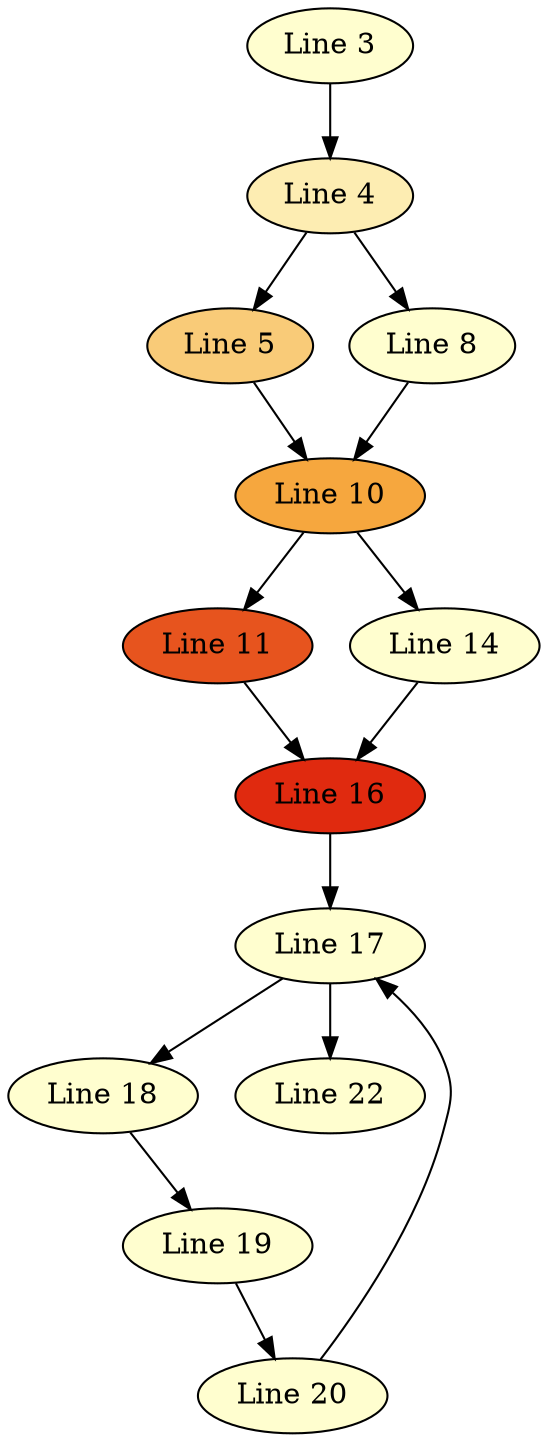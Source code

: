 strict digraph {
Line10[label="Line 10", shape=ellipse, style=filled, fillcolor="#f6a73e"];
Line11[label="Line 11", shape=ellipse, style=filled, fillcolor="#e7541e"];
Line14[label="Line 14", shape=ellipse, style=filled, fillcolor="#fffecf"];
Line16[label="Line 16", shape=ellipse, style=filled, fillcolor="#e02a0f"];
Line17[label="Line 17", shape=ellipse, style=filled, fillcolor="#fffecf"];
Line18[label="Line 18", shape=ellipse, style=filled, fillcolor="#fffecf"];
Line19[label="Line 19", shape=ellipse, style=filled, fillcolor="#fffecf"];
Line20[label="Line 20", shape=ellipse, style=filled, fillcolor="#fffecf"];
Line22[label="Line 22", shape=ellipse, style=filled, fillcolor="#fffecf"];
Line3[label="Line 3", shape=ellipse, style=filled, fillcolor="#fffecf"];
Line4[label="Line 4", shape=ellipse, style=filled, fillcolor="#fdedb2"];
Line5[label="Line 5", shape=ellipse, style=filled, fillcolor="#f9cb78"];
Line8[label="Line 8", shape=ellipse, style=filled, fillcolor="#fffecf"];
"Line3" -> "Line4";
"Line4" -> "Line5";
"Line4" -> "Line8";
"Line5" -> "Line10";
"Line8" -> "Line10";
"Line10" -> "Line11";
"Line10" -> "Line14";
"Line11" -> "Line16";
"Line14" -> "Line16";
"Line16" -> "Line17";
"Line20" -> "Line17";
"Line17" -> "Line22";
"Line17" -> "Line18";
"Line18" -> "Line19";
"Line19" -> "Line20";
}